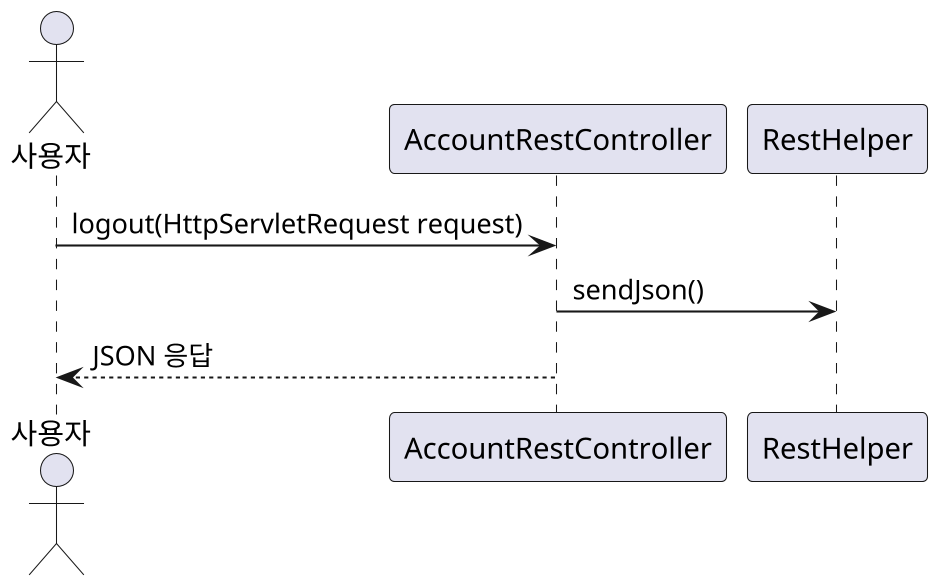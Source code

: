@startuml
skinparam dpi 200
actor 사용자
participant AccountRestController
participant RestHelper

사용자 -> AccountRestController : logout(HttpServletRequest request)
AccountRestController -> RestHelper : sendJson()
AccountRestController --> 사용자 : JSON 응답
@enduml
